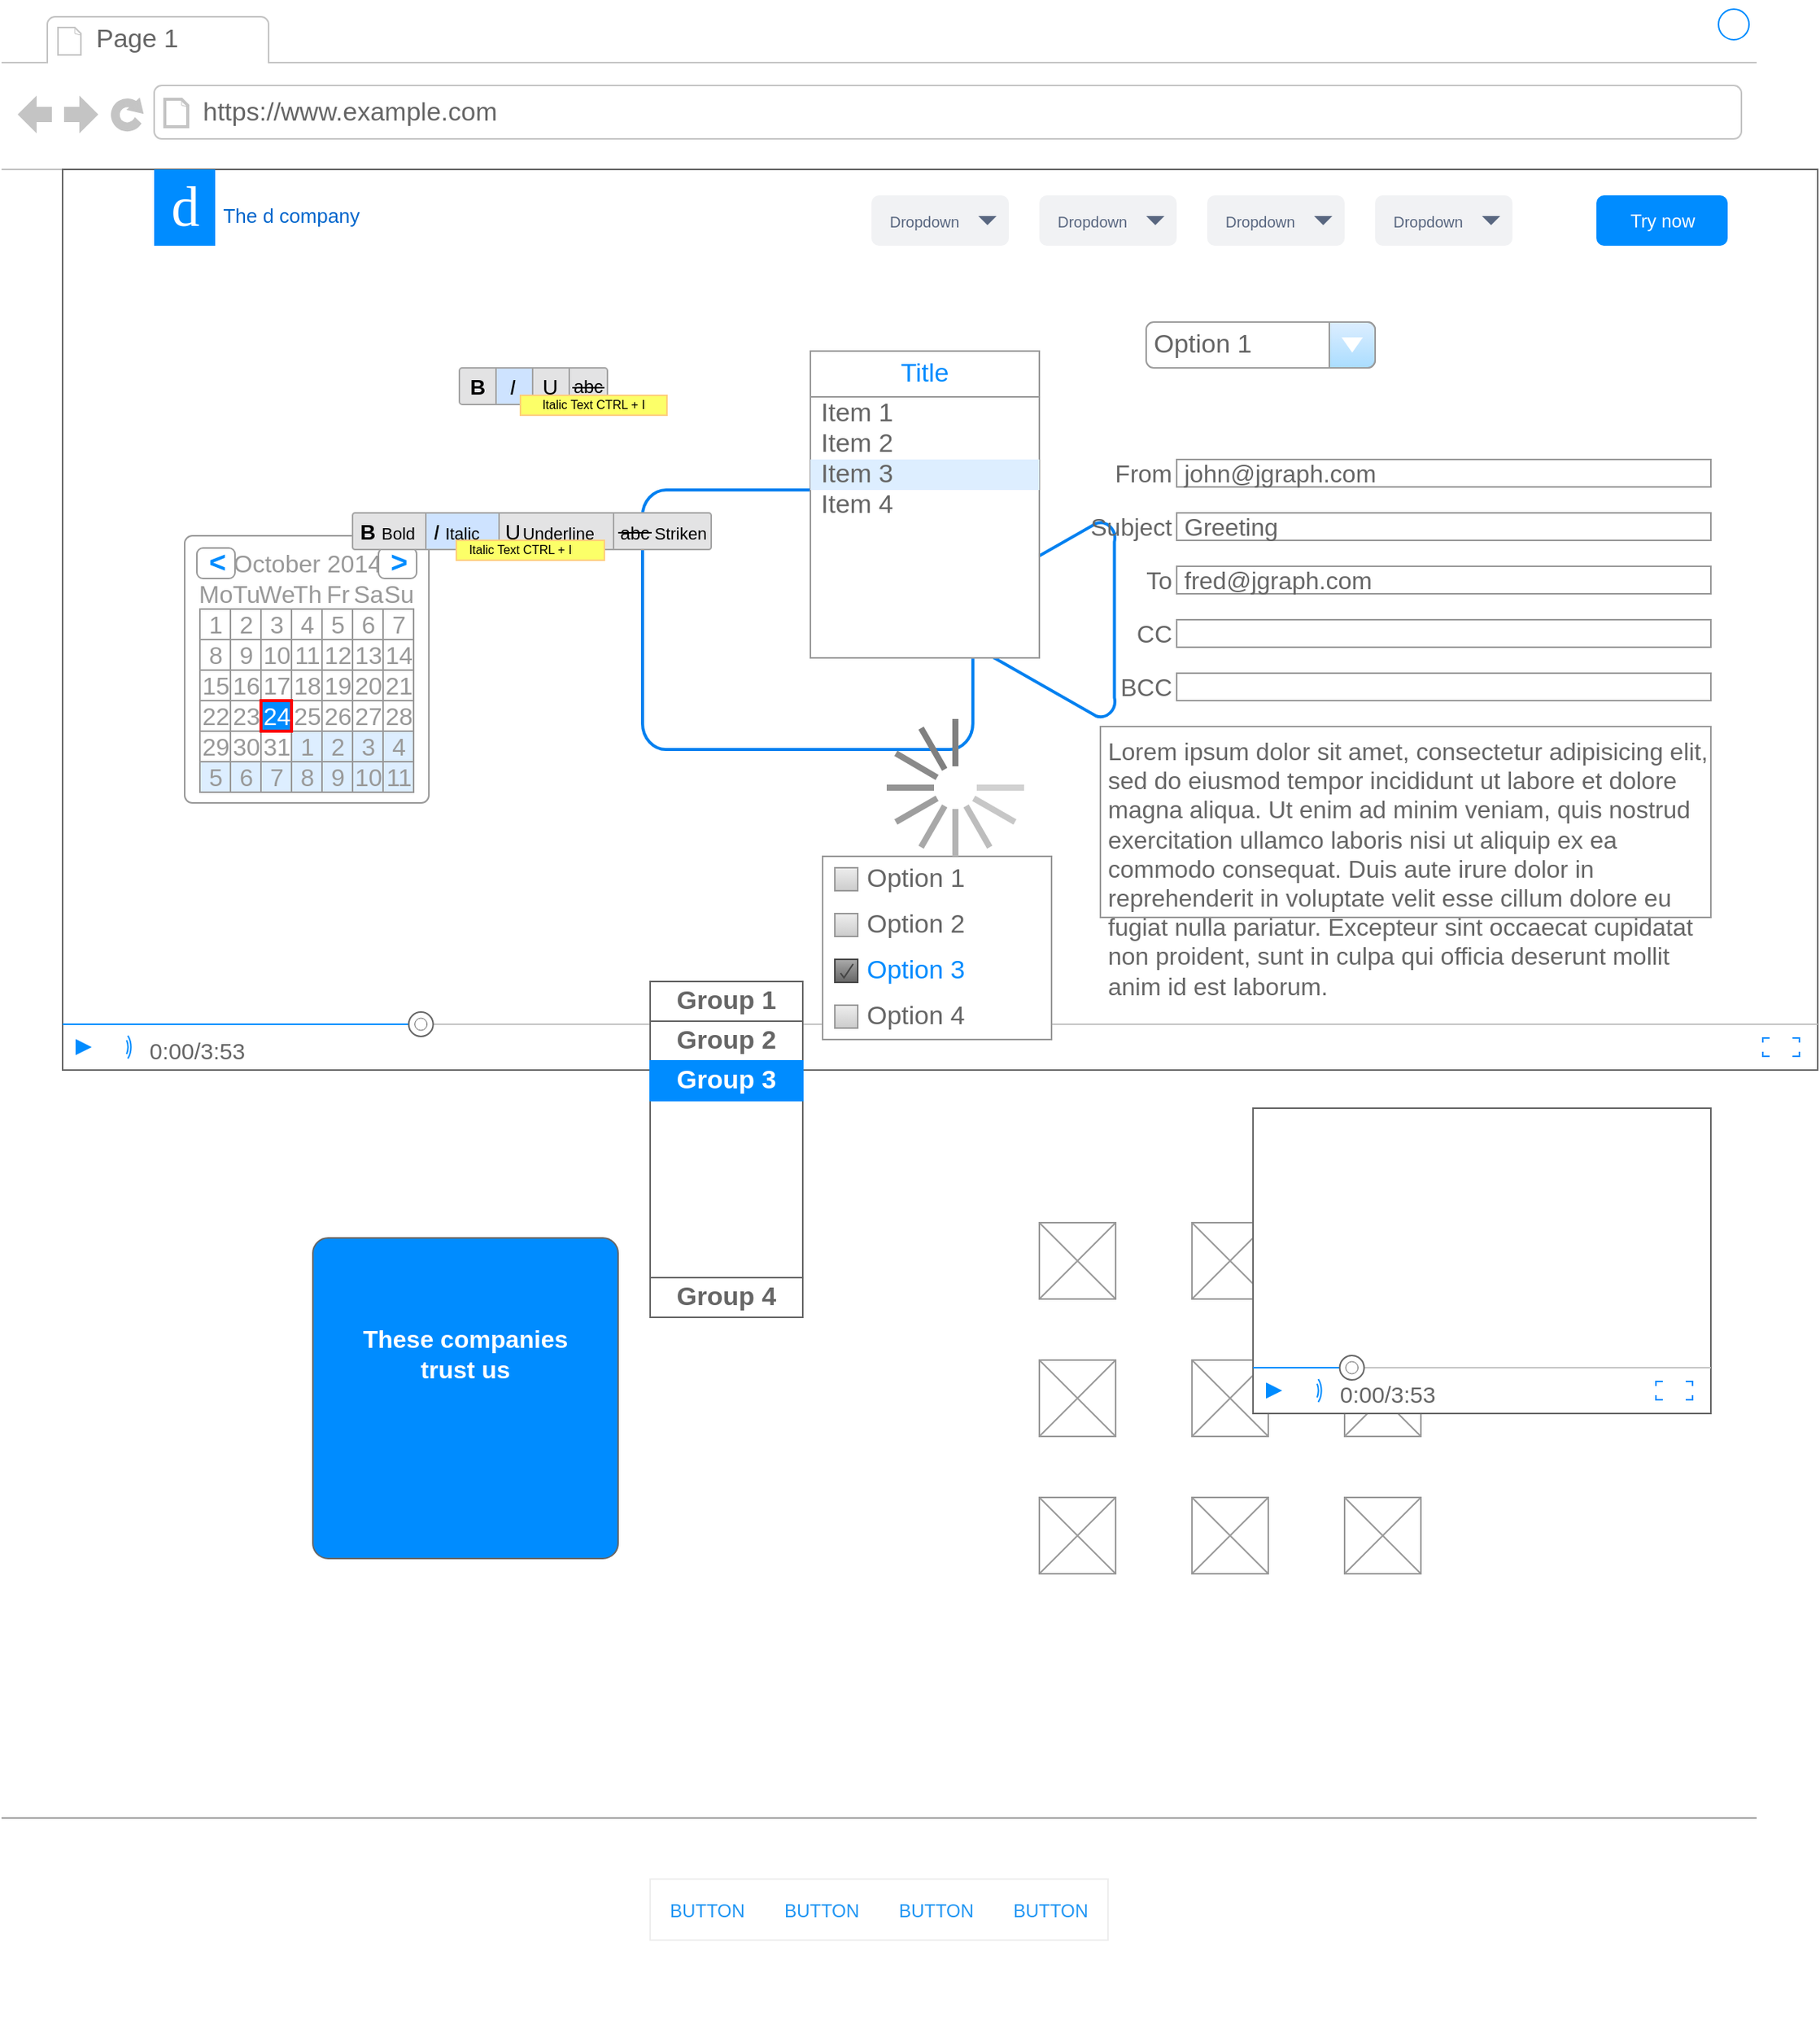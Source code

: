 <mxfile version="21.5.0" type="device" pages="3">
  <diagram id="piDafpqhtRUU5qUU-vj8" name="Page-1">
    <mxGraphModel dx="2307" dy="836" grid="1" gridSize="10" guides="1" tooltips="1" connect="1" arrows="1" fold="1" page="1" pageScale="1" pageWidth="827" pageHeight="1169" math="0" shadow="0">
      <root>
        <mxCell id="0" />
        <mxCell id="1" parent="0" />
        <mxCell id="8962rQQDY3VNNf6We3Pp-1" value="" style="strokeWidth=1;shadow=0;dashed=0;align=center;html=1;shape=mxgraph.mockup.containers.browserWindow;rSize=0;strokeColor2=#008cff;strokeColor3=#c4c4c4;mainText=,;recursiveResize=0;strokeColor=#FFFFFF;fontColor=#FFFFFF;" parent="1" vertex="1">
          <mxGeometry x="-130" y="190" width="1150" height="1330" as="geometry" />
        </mxCell>
        <mxCell id="8962rQQDY3VNNf6We3Pp-2" value="Page 1" style="strokeWidth=1;shadow=0;dashed=0;align=center;html=1;shape=mxgraph.mockup.containers.anchor;fontSize=17;fontColor=#666666;align=left;" parent="8962rQQDY3VNNf6We3Pp-1" vertex="1">
          <mxGeometry x="60" y="12" width="110" height="26" as="geometry" />
        </mxCell>
        <mxCell id="8962rQQDY3VNNf6We3Pp-3" value="https://www.example.com" style="strokeWidth=1;shadow=0;dashed=0;align=center;html=1;shape=mxgraph.mockup.containers.anchor;rSize=0;fontSize=17;fontColor=#666666;align=left;" parent="8962rQQDY3VNNf6We3Pp-1" vertex="1">
          <mxGeometry x="130" y="60" width="250" height="26" as="geometry" />
        </mxCell>
        <mxCell id="8962rQQDY3VNNf6We3Pp-4" value="" style="verticalLabelPosition=bottom;shadow=0;dashed=0;align=center;html=1;verticalAlign=top;strokeWidth=1;shape=mxgraph.mockup.containers.videoPlayer;strokeColor=#666666;strokeColor2=#008cff;strokeColor3=#c4c4c4;textColor=#666666;fillColor2=#008cff;barHeight=30;barPos=20;" parent="8962rQQDY3VNNf6We3Pp-1" vertex="1">
          <mxGeometry x="40" y="110" width="1150" height="590" as="geometry" />
        </mxCell>
        <mxCell id="8962rQQDY3VNNf6We3Pp-6" value="Dropdown" style="rounded=1;fillColor=#F1F2F4;strokeColor=none;html=1;fontColor=#596780;align=left;fontSize=10;spacingLeft=10" parent="8962rQQDY3VNNf6We3Pp-1" vertex="1">
          <mxGeometry x="900" y="127" width="90" height="33" as="geometry" />
        </mxCell>
        <mxCell id="8962rQQDY3VNNf6We3Pp-7" value="" style="shape=triangle;direction=south;fillColor=#596780;strokeColor=none;html=1" parent="8962rQQDY3VNNf6We3Pp-6" vertex="1">
          <mxGeometry x="1" y="0.5" width="12" height="6" relative="1" as="geometry">
            <mxPoint x="-20" y="-3" as="offset" />
          </mxGeometry>
        </mxCell>
        <mxCell id="8962rQQDY3VNNf6We3Pp-8" value="Dropdown" style="rounded=1;fillColor=#F1F2F4;strokeColor=none;html=1;fontColor=#596780;align=left;fontSize=10;spacingLeft=10" parent="8962rQQDY3VNNf6We3Pp-1" vertex="1">
          <mxGeometry x="790" y="127" width="90" height="33" as="geometry" />
        </mxCell>
        <mxCell id="8962rQQDY3VNNf6We3Pp-9" value="" style="shape=triangle;direction=south;fillColor=#596780;strokeColor=none;html=1" parent="8962rQQDY3VNNf6We3Pp-8" vertex="1">
          <mxGeometry x="1" y="0.5" width="12" height="6" relative="1" as="geometry">
            <mxPoint x="-20" y="-3" as="offset" />
          </mxGeometry>
        </mxCell>
        <mxCell id="8962rQQDY3VNNf6We3Pp-10" value="Dropdown" style="rounded=1;fillColor=#F1F2F4;strokeColor=none;html=1;fontColor=#596780;align=left;fontSize=10;spacingLeft=10" parent="8962rQQDY3VNNf6We3Pp-1" vertex="1">
          <mxGeometry x="680" y="127" width="90" height="33" as="geometry" />
        </mxCell>
        <mxCell id="8962rQQDY3VNNf6We3Pp-11" value="" style="shape=triangle;direction=south;fillColor=#596780;strokeColor=none;html=1" parent="8962rQQDY3VNNf6We3Pp-10" vertex="1">
          <mxGeometry x="1" y="0.5" width="12" height="6" relative="1" as="geometry">
            <mxPoint x="-20" y="-3" as="offset" />
          </mxGeometry>
        </mxCell>
        <mxCell id="8962rQQDY3VNNf6We3Pp-12" value="Dropdown" style="rounded=1;fillColor=#F1F2F4;strokeColor=none;html=1;fontColor=#596780;align=left;fontSize=10;spacingLeft=10" parent="8962rQQDY3VNNf6We3Pp-1" vertex="1">
          <mxGeometry x="570" y="127" width="90" height="33" as="geometry" />
        </mxCell>
        <mxCell id="8962rQQDY3VNNf6We3Pp-13" value="" style="shape=triangle;direction=south;fillColor=#596780;strokeColor=none;html=1" parent="8962rQQDY3VNNf6We3Pp-12" vertex="1">
          <mxGeometry x="1" y="0.5" width="12" height="6" relative="1" as="geometry">
            <mxPoint x="-20" y="-3" as="offset" />
          </mxGeometry>
        </mxCell>
        <mxCell id="8962rQQDY3VNNf6We3Pp-14" value="Try now" style="rounded=1;align=center;strokeColor=none;html=1;fontColor=#ffffff;fontSize=12;fillColor=#008CFF;" parent="8962rQQDY3VNNf6We3Pp-1" vertex="1">
          <mxGeometry x="1045" y="127" width="86" height="33" as="geometry" />
        </mxCell>
        <mxCell id="8962rQQDY3VNNf6We3Pp-16" value="The d company" style="text;html=1;strokeColor=none;fillColor=none;align=center;verticalAlign=middle;whiteSpace=wrap;rounded=0;fontSize=13;fontColor=#0066CC;" parent="8962rQQDY3VNNf6We3Pp-1" vertex="1">
          <mxGeometry x="140" y="130" width="100" height="20" as="geometry" />
        </mxCell>
        <mxCell id="8962rQQDY3VNNf6We3Pp-17" value="" style="html=1;verticalLabelPosition=bottom;align=center;labelBackgroundColor=#ffffff;verticalAlign=top;strokeWidth=2;strokeColor=#0080F0;shadow=0;dashed=0;shape=mxgraph.ios7.icons.video_conversation;fontSize=13;fontColor=#0066CC;" parent="8962rQQDY3VNNf6We3Pp-1" vertex="1">
          <mxGeometry x="420" y="320" width="310" height="170" as="geometry" />
        </mxCell>
        <mxCell id="8962rQQDY3VNNf6We3Pp-18" value="" style="verticalLabelPosition=bottom;shadow=0;dashed=0;align=center;html=1;verticalAlign=top;strokeWidth=1;shape=mxgraph.mockup.graphics.simpleIcon;strokeColor=#999999;fontSize=13;fontColor=#0066CC;" parent="8962rQQDY3VNNf6We3Pp-1" vertex="1">
          <mxGeometry x="680" y="800" width="50" height="50" as="geometry" />
        </mxCell>
        <mxCell id="8962rQQDY3VNNf6We3Pp-19" value="" style="verticalLabelPosition=bottom;shadow=0;dashed=0;align=center;html=1;verticalAlign=top;strokeWidth=1;shape=mxgraph.mockup.graphics.simpleIcon;strokeColor=#999999;fontSize=13;fontColor=#0066CC;" parent="8962rQQDY3VNNf6We3Pp-1" vertex="1">
          <mxGeometry x="780" y="800" width="50" height="50" as="geometry" />
        </mxCell>
        <mxCell id="8962rQQDY3VNNf6We3Pp-20" value="" style="verticalLabelPosition=bottom;shadow=0;dashed=0;align=center;html=1;verticalAlign=top;strokeWidth=1;shape=mxgraph.mockup.graphics.simpleIcon;strokeColor=#999999;fontSize=13;fontColor=#0066CC;" parent="8962rQQDY3VNNf6We3Pp-1" vertex="1">
          <mxGeometry x="880" y="800" width="50" height="50" as="geometry" />
        </mxCell>
        <mxCell id="8962rQQDY3VNNf6We3Pp-21" value="" style="verticalLabelPosition=bottom;shadow=0;dashed=0;align=center;html=1;verticalAlign=top;strokeWidth=1;shape=mxgraph.mockup.graphics.simpleIcon;strokeColor=#999999;fontSize=13;fontColor=#0066CC;" parent="8962rQQDY3VNNf6We3Pp-1" vertex="1">
          <mxGeometry x="680" y="890" width="50" height="50" as="geometry" />
        </mxCell>
        <mxCell id="8962rQQDY3VNNf6We3Pp-22" value="" style="verticalLabelPosition=bottom;shadow=0;dashed=0;align=center;html=1;verticalAlign=top;strokeWidth=1;shape=mxgraph.mockup.graphics.simpleIcon;strokeColor=#999999;fontSize=13;fontColor=#0066CC;" parent="8962rQQDY3VNNf6We3Pp-1" vertex="1">
          <mxGeometry x="780" y="890" width="50" height="50" as="geometry" />
        </mxCell>
        <mxCell id="8962rQQDY3VNNf6We3Pp-23" value="" style="verticalLabelPosition=bottom;shadow=0;dashed=0;align=center;html=1;verticalAlign=top;strokeWidth=1;shape=mxgraph.mockup.graphics.simpleIcon;strokeColor=#999999;fontSize=13;fontColor=#0066CC;" parent="8962rQQDY3VNNf6We3Pp-1" vertex="1">
          <mxGeometry x="880" y="890" width="50" height="50" as="geometry" />
        </mxCell>
        <mxCell id="8962rQQDY3VNNf6We3Pp-24" value="" style="verticalLabelPosition=bottom;shadow=0;dashed=0;align=center;html=1;verticalAlign=top;strokeWidth=1;shape=mxgraph.mockup.graphics.simpleIcon;strokeColor=#999999;fontSize=13;fontColor=#0066CC;" parent="8962rQQDY3VNNf6We3Pp-1" vertex="1">
          <mxGeometry x="680" y="980" width="50" height="50" as="geometry" />
        </mxCell>
        <mxCell id="8962rQQDY3VNNf6We3Pp-25" value="" style="verticalLabelPosition=bottom;shadow=0;dashed=0;align=center;html=1;verticalAlign=top;strokeWidth=1;shape=mxgraph.mockup.graphics.simpleIcon;strokeColor=#999999;fontSize=13;fontColor=#0066CC;" parent="8962rQQDY3VNNf6We3Pp-1" vertex="1">
          <mxGeometry x="780" y="980" width="50" height="50" as="geometry" />
        </mxCell>
        <mxCell id="8962rQQDY3VNNf6We3Pp-26" value="" style="verticalLabelPosition=bottom;shadow=0;dashed=0;align=center;html=1;verticalAlign=top;strokeWidth=1;shape=mxgraph.mockup.graphics.simpleIcon;strokeColor=#999999;fontSize=13;fontColor=#0066CC;" parent="8962rQQDY3VNNf6We3Pp-1" vertex="1">
          <mxGeometry x="880" y="980" width="50" height="50" as="geometry" />
        </mxCell>
        <mxCell id="8962rQQDY3VNNf6We3Pp-27" value="" style="strokeWidth=1;shadow=0;dashed=0;align=center;html=1;shape=mxgraph.mockup.buttons.multiButton;fillColor=#008cff;strokeColor=#666666;mainText=;subText=;fontSize=13;fontColor=#0066CC;" parent="8962rQQDY3VNNf6We3Pp-1" vertex="1">
          <mxGeometry x="204" y="810" width="200" height="210" as="geometry" />
        </mxCell>
        <mxCell id="8962rQQDY3VNNf6We3Pp-28" value="These companies&lt;br&gt;trust us" style="strokeWidth=1;shadow=0;dashed=0;align=center;html=1;shape=mxgraph.mockup.anchor;fontSize=16;fontColor=#ffffff;fontStyle=1;whiteSpace=wrap;" parent="8962rQQDY3VNNf6We3Pp-27" vertex="1">
          <mxGeometry y="33.6" width="200" height="84" as="geometry" />
        </mxCell>
        <mxCell id="8962rQQDY3VNNf6We3Pp-29" value="" style="strokeWidth=1;shadow=0;dashed=0;align=center;html=1;shape=mxgraph.mockup.anchor;fontSize=12;fontColor=#ffffff;fontStyle=1;whiteSpace=wrap;" parent="8962rQQDY3VNNf6We3Pp-27" vertex="1">
          <mxGeometry y="126" width="200" height="42" as="geometry" />
        </mxCell>
        <mxCell id="8962rQQDY3VNNf6We3Pp-35" value="" style="verticalLabelPosition=bottom;shadow=0;dashed=0;align=center;html=1;verticalAlign=top;strokeWidth=1;shape=mxgraph.mockup.markup.line;strokeColor=#999999;fillColor=#008CFF;fontSize=13;fontColor=#0066CC;" parent="8962rQQDY3VNNf6We3Pp-1" vertex="1">
          <mxGeometry y="1180" width="1150" height="20" as="geometry" />
        </mxCell>
        <mxCell id="8962rQQDY3VNNf6We3Pp-30" value="" style="shape=rect;fillColor=#ffffff;strokeColor=#eeeeee;shadow=0;fontSize=13;fontColor=#0066CC;" parent="8962rQQDY3VNNf6We3Pp-1" vertex="1">
          <mxGeometry x="425" y="1230" width="300" height="40" as="geometry" />
        </mxCell>
        <mxCell id="8962rQQDY3VNNf6We3Pp-31" value="BUTTON" style="shape=rect;strokeColor=none;fillColor=none;fontSize=12;fontColor=#2196F3;dashed=0;" parent="8962rQQDY3VNNf6We3Pp-30" vertex="1">
          <mxGeometry width="75" height="40" as="geometry" />
        </mxCell>
        <mxCell id="8962rQQDY3VNNf6We3Pp-32" value="BUTTON" style="shape=rect;strokeColor=none;fillColor=none;fontSize=12;fontColor=#2196F3;dashed=0;" parent="8962rQQDY3VNNf6We3Pp-30" vertex="1">
          <mxGeometry x="75" width="75" height="40" as="geometry" />
        </mxCell>
        <mxCell id="8962rQQDY3VNNf6We3Pp-33" value="BUTTON" style="shape=rect;strokeColor=none;fillColor=none;fontSize=12;fontColor=#2196F3;dashed=0;" parent="8962rQQDY3VNNf6We3Pp-30" vertex="1">
          <mxGeometry x="150" width="75" height="40" as="geometry" />
        </mxCell>
        <mxCell id="8962rQQDY3VNNf6We3Pp-34" value="BUTTON" style="shape=rect;strokeColor=none;fillColor=none;fontSize=12;fontColor=#2196F3;dashed=0;" parent="8962rQQDY3VNNf6We3Pp-30" vertex="1">
          <mxGeometry x="225" width="75" height="40" as="geometry" />
        </mxCell>
        <mxCell id="8962rQQDY3VNNf6We3Pp-36" value="" style="shape=image;html=1;verticalAlign=top;verticalLabelPosition=bottom;labelBackgroundColor=#ffffff;imageAspect=0;aspect=fixed;image=https://cdn3.iconfinder.com/data/icons/peelicons-vol-1/50/LinkedIn-128.png;fillColor=#008CFF;fontSize=13;fontColor=#0066CC;" parent="8962rQQDY3VNNf6We3Pp-1" vertex="1">
          <mxGeometry x="870" y="1235" width="30" height="30" as="geometry" />
        </mxCell>
        <mxCell id="8962rQQDY3VNNf6We3Pp-37" value="" style="shape=image;html=1;verticalAlign=top;verticalLabelPosition=bottom;labelBackgroundColor=#ffffff;imageAspect=0;aspect=fixed;image=https://cdn3.iconfinder.com/data/icons/peelicons-vol-1/50/Facebook-128.png;fillColor=#008CFF;fontSize=13;fontColor=#0066CC;" parent="8962rQQDY3VNNf6We3Pp-1" vertex="1">
          <mxGeometry x="920" y="1235" width="30" height="30" as="geometry" />
        </mxCell>
        <mxCell id="8962rQQDY3VNNf6We3Pp-38" value="" style="shape=image;html=1;verticalAlign=top;verticalLabelPosition=bottom;labelBackgroundColor=#ffffff;imageAspect=0;aspect=fixed;image=https://cdn3.iconfinder.com/data/icons/peelicons-vol-1/50/Twitter-128.png;fillColor=#008CFF;fontSize=13;fontColor=#0066CC;" parent="8962rQQDY3VNNf6We3Pp-1" vertex="1">
          <mxGeometry x="970" y="1235" width="30" height="30" as="geometry" />
        </mxCell>
        <mxCell id="seymav8gBYocV3_De4xC-2" value="d" style="text;html=1;align=center;verticalAlign=middle;resizable=0;points=[];autosize=1;fontSize=37;fontFamily=Tahoma;fillColor=#008CFF;fontColor=#FFFFFF;" parent="8962rQQDY3VNNf6We3Pp-1" vertex="1">
          <mxGeometry x="100" y="110" width="40" height="50" as="geometry" />
        </mxCell>
        <mxCell id="EMISpoD9vikw95knzvkW-3" value="" style="strokeWidth=1;shadow=0;dashed=0;align=center;html=1;shape=mxgraph.mockup.forms.rrect;rSize=5;strokeColor=#999999;fillColor=#ffffff;fontSize=16;" vertex="1" parent="8962rQQDY3VNNf6We3Pp-1">
          <mxGeometry x="120" y="350" width="160" height="175" as="geometry" />
        </mxCell>
        <mxCell id="EMISpoD9vikw95knzvkW-4" value="October 2014" style="strokeWidth=1;shadow=0;dashed=0;align=center;html=1;shape=mxgraph.mockup.forms.anchor;fontColor=#999999;fontSize=16;" vertex="1" parent="EMISpoD9vikw95knzvkW-3">
          <mxGeometry x="30" y="8" width="100" height="20" as="geometry" />
        </mxCell>
        <mxCell id="EMISpoD9vikw95knzvkW-5" value="&lt;" style="strokeWidth=1;shadow=0;dashed=0;align=center;html=1;shape=mxgraph.mockup.forms.rrect;rSize=4;strokeColor=#999999;fontColor=#008cff;fontSize=19;fontStyle=1;" vertex="1" parent="EMISpoD9vikw95knzvkW-3">
          <mxGeometry x="8" y="8" width="25" height="20" as="geometry" />
        </mxCell>
        <mxCell id="EMISpoD9vikw95knzvkW-6" value="&gt;" style="strokeWidth=1;shadow=0;dashed=0;align=center;html=1;shape=mxgraph.mockup.forms.rrect;rSize=4;strokeColor=#999999;fontColor=#008cff;fontSize=19;fontStyle=1;" vertex="1" parent="EMISpoD9vikw95knzvkW-3">
          <mxGeometry x="127" y="8" width="25" height="20" as="geometry" />
        </mxCell>
        <mxCell id="EMISpoD9vikw95knzvkW-7" value="Mo" style="strokeWidth=1;shadow=0;dashed=0;align=center;html=1;shape=mxgraph.mockup.forms.anchor;fontColor=#999999;fontSize=16;" vertex="1" parent="EMISpoD9vikw95knzvkW-3">
          <mxGeometry x="10" y="28" width="20" height="20" as="geometry" />
        </mxCell>
        <mxCell id="EMISpoD9vikw95knzvkW-8" value="Tu" style="strokeWidth=1;shadow=0;dashed=0;align=center;html=1;shape=mxgraph.mockup.forms.anchor;fontColor=#999999;fontSize=16;" vertex="1" parent="EMISpoD9vikw95knzvkW-3">
          <mxGeometry x="30" y="28" width="20" height="20" as="geometry" />
        </mxCell>
        <mxCell id="EMISpoD9vikw95knzvkW-9" value="We" style="strokeWidth=1;shadow=0;dashed=0;align=center;html=1;shape=mxgraph.mockup.forms.anchor;fontColor=#999999;fontSize=16;" vertex="1" parent="EMISpoD9vikw95knzvkW-3">
          <mxGeometry x="50" y="28" width="20" height="20" as="geometry" />
        </mxCell>
        <mxCell id="EMISpoD9vikw95knzvkW-10" value="Th" style="strokeWidth=1;shadow=0;dashed=0;align=center;html=1;shape=mxgraph.mockup.forms.anchor;fontColor=#999999;fontSize=16;" vertex="1" parent="EMISpoD9vikw95knzvkW-3">
          <mxGeometry x="70" y="28" width="20" height="20" as="geometry" />
        </mxCell>
        <mxCell id="EMISpoD9vikw95knzvkW-11" value="Fr" style="strokeWidth=1;shadow=0;dashed=0;align=center;html=1;shape=mxgraph.mockup.forms.anchor;fontColor=#999999;fontSize=16;" vertex="1" parent="EMISpoD9vikw95knzvkW-3">
          <mxGeometry x="90" y="28" width="20" height="20" as="geometry" />
        </mxCell>
        <mxCell id="EMISpoD9vikw95knzvkW-12" value="Sa" style="strokeWidth=1;shadow=0;dashed=0;align=center;html=1;shape=mxgraph.mockup.forms.anchor;fontColor=#999999;fontSize=16;" vertex="1" parent="EMISpoD9vikw95knzvkW-3">
          <mxGeometry x="110" y="28" width="20" height="20" as="geometry" />
        </mxCell>
        <mxCell id="EMISpoD9vikw95knzvkW-13" value="Su" style="strokeWidth=1;shadow=0;dashed=0;align=center;html=1;shape=mxgraph.mockup.forms.anchor;fontColor=#999999;fontSize=16;" vertex="1" parent="EMISpoD9vikw95knzvkW-3">
          <mxGeometry x="130" y="28" width="20" height="20" as="geometry" />
        </mxCell>
        <mxCell id="EMISpoD9vikw95knzvkW-14" value="1" style="strokeWidth=1;shadow=0;dashed=0;align=center;html=1;shape=mxgraph.mockup.forms.rrect;rSize=0;strokeColor=#999999;fontColor=#999999;fontSize=16;" vertex="1" parent="EMISpoD9vikw95knzvkW-3">
          <mxGeometry x="10" y="48" width="20" height="20" as="geometry" />
        </mxCell>
        <mxCell id="EMISpoD9vikw95knzvkW-15" value="2" style="strokeWidth=1;shadow=0;dashed=0;align=center;html=1;shape=mxgraph.mockup.forms.rrect;rSize=0;strokeColor=#999999;fontColor=#999999;fontSize=16;" vertex="1" parent="EMISpoD9vikw95knzvkW-3">
          <mxGeometry x="30" y="48" width="20" height="20" as="geometry" />
        </mxCell>
        <mxCell id="EMISpoD9vikw95knzvkW-16" value="3" style="strokeWidth=1;shadow=0;dashed=0;align=center;html=1;shape=mxgraph.mockup.forms.rrect;rSize=0;strokeColor=#999999;fontColor=#999999;fontSize=16;" vertex="1" parent="EMISpoD9vikw95knzvkW-3">
          <mxGeometry x="50" y="48" width="20" height="20" as="geometry" />
        </mxCell>
        <mxCell id="EMISpoD9vikw95knzvkW-17" value="4" style="strokeWidth=1;shadow=0;dashed=0;align=center;html=1;shape=mxgraph.mockup.forms.rrect;rSize=0;strokeColor=#999999;fontColor=#999999;fontSize=16;" vertex="1" parent="EMISpoD9vikw95knzvkW-3">
          <mxGeometry x="70" y="48" width="20" height="20" as="geometry" />
        </mxCell>
        <mxCell id="EMISpoD9vikw95knzvkW-18" value="5" style="strokeWidth=1;shadow=0;dashed=0;align=center;html=1;shape=mxgraph.mockup.forms.rrect;rSize=0;strokeColor=#999999;fontColor=#999999;fontSize=16;" vertex="1" parent="EMISpoD9vikw95knzvkW-3">
          <mxGeometry x="90" y="48" width="20" height="20" as="geometry" />
        </mxCell>
        <mxCell id="EMISpoD9vikw95knzvkW-19" value="6" style="strokeWidth=1;shadow=0;dashed=0;align=center;html=1;shape=mxgraph.mockup.forms.rrect;rSize=0;strokeColor=#999999;fontColor=#999999;fontSize=16;" vertex="1" parent="EMISpoD9vikw95knzvkW-3">
          <mxGeometry x="110" y="48" width="20" height="20" as="geometry" />
        </mxCell>
        <mxCell id="EMISpoD9vikw95knzvkW-20" value="7" style="strokeWidth=1;shadow=0;dashed=0;align=center;html=1;shape=mxgraph.mockup.forms.rrect;rSize=0;strokeColor=#999999;fontColor=#999999;fontSize=16;" vertex="1" parent="EMISpoD9vikw95knzvkW-3">
          <mxGeometry x="130" y="48" width="20" height="20" as="geometry" />
        </mxCell>
        <mxCell id="EMISpoD9vikw95knzvkW-21" value="8" style="strokeWidth=1;shadow=0;dashed=0;align=center;html=1;shape=mxgraph.mockup.forms.rrect;rSize=0;strokeColor=#999999;fontColor=#999999;fontSize=16;" vertex="1" parent="EMISpoD9vikw95knzvkW-3">
          <mxGeometry x="10" y="68" width="20" height="20" as="geometry" />
        </mxCell>
        <mxCell id="EMISpoD9vikw95knzvkW-22" value="9" style="strokeWidth=1;shadow=0;dashed=0;align=center;html=1;shape=mxgraph.mockup.forms.rrect;rSize=0;strokeColor=#999999;fontColor=#999999;fontSize=16;" vertex="1" parent="EMISpoD9vikw95knzvkW-3">
          <mxGeometry x="30" y="68" width="20" height="20" as="geometry" />
        </mxCell>
        <mxCell id="EMISpoD9vikw95knzvkW-23" value="10" style="strokeWidth=1;shadow=0;dashed=0;align=center;html=1;shape=mxgraph.mockup.forms.rrect;rSize=0;strokeColor=#999999;fontColor=#999999;fontSize=16;" vertex="1" parent="EMISpoD9vikw95knzvkW-3">
          <mxGeometry x="50" y="68" width="20" height="20" as="geometry" />
        </mxCell>
        <mxCell id="EMISpoD9vikw95knzvkW-24" value="11" style="strokeWidth=1;shadow=0;dashed=0;align=center;html=1;shape=mxgraph.mockup.forms.rrect;rSize=0;strokeColor=#999999;fontColor=#999999;fontSize=16;" vertex="1" parent="EMISpoD9vikw95knzvkW-3">
          <mxGeometry x="70" y="68" width="20" height="20" as="geometry" />
        </mxCell>
        <mxCell id="EMISpoD9vikw95knzvkW-25" value="12" style="strokeWidth=1;shadow=0;dashed=0;align=center;html=1;shape=mxgraph.mockup.forms.rrect;rSize=0;strokeColor=#999999;fontColor=#999999;fontSize=16;" vertex="1" parent="EMISpoD9vikw95knzvkW-3">
          <mxGeometry x="90" y="68" width="20" height="20" as="geometry" />
        </mxCell>
        <mxCell id="EMISpoD9vikw95knzvkW-26" value="13" style="strokeWidth=1;shadow=0;dashed=0;align=center;html=1;shape=mxgraph.mockup.forms.rrect;rSize=0;strokeColor=#999999;fontColor=#999999;fontSize=16;" vertex="1" parent="EMISpoD9vikw95knzvkW-3">
          <mxGeometry x="110" y="68" width="20" height="20" as="geometry" />
        </mxCell>
        <mxCell id="EMISpoD9vikw95knzvkW-27" value="14" style="strokeWidth=1;shadow=0;dashed=0;align=center;html=1;shape=mxgraph.mockup.forms.rrect;rSize=0;strokeColor=#999999;fontColor=#999999;fontSize=16;" vertex="1" parent="EMISpoD9vikw95knzvkW-3">
          <mxGeometry x="130" y="68" width="20" height="20" as="geometry" />
        </mxCell>
        <mxCell id="EMISpoD9vikw95knzvkW-28" value="15" style="strokeWidth=1;shadow=0;dashed=0;align=center;html=1;shape=mxgraph.mockup.forms.rrect;rSize=0;strokeColor=#999999;fontColor=#999999;fontSize=16;" vertex="1" parent="EMISpoD9vikw95knzvkW-3">
          <mxGeometry x="10" y="88" width="20" height="20" as="geometry" />
        </mxCell>
        <mxCell id="EMISpoD9vikw95knzvkW-29" value="16" style="strokeWidth=1;shadow=0;dashed=0;align=center;html=1;shape=mxgraph.mockup.forms.rrect;rSize=0;strokeColor=#999999;fontColor=#999999;fontSize=16;" vertex="1" parent="EMISpoD9vikw95knzvkW-3">
          <mxGeometry x="30" y="88" width="20" height="20" as="geometry" />
        </mxCell>
        <mxCell id="EMISpoD9vikw95knzvkW-30" value="17" style="strokeWidth=1;shadow=0;dashed=0;align=center;html=1;shape=mxgraph.mockup.forms.rrect;rSize=0;strokeColor=#999999;fontColor=#999999;fontSize=16;" vertex="1" parent="EMISpoD9vikw95knzvkW-3">
          <mxGeometry x="50" y="88" width="20" height="20" as="geometry" />
        </mxCell>
        <mxCell id="EMISpoD9vikw95knzvkW-31" value="18" style="strokeWidth=1;shadow=0;dashed=0;align=center;html=1;shape=mxgraph.mockup.forms.rrect;rSize=0;strokeColor=#999999;fontColor=#999999;fontSize=16;" vertex="1" parent="EMISpoD9vikw95knzvkW-3">
          <mxGeometry x="70" y="88" width="20" height="20" as="geometry" />
        </mxCell>
        <mxCell id="EMISpoD9vikw95knzvkW-32" value="19" style="strokeWidth=1;shadow=0;dashed=0;align=center;html=1;shape=mxgraph.mockup.forms.rrect;rSize=0;strokeColor=#999999;fontColor=#999999;fontSize=16;" vertex="1" parent="EMISpoD9vikw95knzvkW-3">
          <mxGeometry x="90" y="88" width="20" height="20" as="geometry" />
        </mxCell>
        <mxCell id="EMISpoD9vikw95knzvkW-33" value="20" style="strokeWidth=1;shadow=0;dashed=0;align=center;html=1;shape=mxgraph.mockup.forms.rrect;rSize=0;strokeColor=#999999;fontColor=#999999;fontSize=16;" vertex="1" parent="EMISpoD9vikw95knzvkW-3">
          <mxGeometry x="110" y="88" width="20" height="20" as="geometry" />
        </mxCell>
        <mxCell id="EMISpoD9vikw95knzvkW-34" value="21" style="strokeWidth=1;shadow=0;dashed=0;align=center;html=1;shape=mxgraph.mockup.forms.rrect;rSize=0;strokeColor=#999999;fontColor=#999999;fontSize=16;" vertex="1" parent="EMISpoD9vikw95knzvkW-3">
          <mxGeometry x="130" y="88" width="20" height="20" as="geometry" />
        </mxCell>
        <mxCell id="EMISpoD9vikw95knzvkW-35" value="22" style="strokeWidth=1;shadow=0;dashed=0;align=center;html=1;shape=mxgraph.mockup.forms.rrect;rSize=0;strokeColor=#999999;fontColor=#999999;fontSize=16;" vertex="1" parent="EMISpoD9vikw95knzvkW-3">
          <mxGeometry x="10" y="108" width="20" height="20" as="geometry" />
        </mxCell>
        <mxCell id="EMISpoD9vikw95knzvkW-36" value="23" style="strokeWidth=1;shadow=0;dashed=0;align=center;html=1;shape=mxgraph.mockup.forms.rrect;rSize=0;strokeColor=#999999;fontColor=#999999;fontSize=16;" vertex="1" parent="EMISpoD9vikw95knzvkW-3">
          <mxGeometry x="30" y="108" width="20" height="20" as="geometry" />
        </mxCell>
        <mxCell id="EMISpoD9vikw95knzvkW-37" value="25" style="strokeWidth=1;shadow=0;dashed=0;align=center;html=1;shape=mxgraph.mockup.forms.rrect;rSize=0;strokeColor=#999999;fontColor=#999999;fontSize=16;" vertex="1" parent="EMISpoD9vikw95knzvkW-3">
          <mxGeometry x="70" y="108" width="20" height="20" as="geometry" />
        </mxCell>
        <mxCell id="EMISpoD9vikw95knzvkW-38" value="26" style="strokeWidth=1;shadow=0;dashed=0;align=center;html=1;shape=mxgraph.mockup.forms.rrect;rSize=0;strokeColor=#999999;fontColor=#999999;fontSize=16;" vertex="1" parent="EMISpoD9vikw95knzvkW-3">
          <mxGeometry x="90" y="108" width="20" height="20" as="geometry" />
        </mxCell>
        <mxCell id="EMISpoD9vikw95knzvkW-39" value="27" style="strokeWidth=1;shadow=0;dashed=0;align=center;html=1;shape=mxgraph.mockup.forms.rrect;rSize=0;strokeColor=#999999;fontColor=#999999;fontSize=16;" vertex="1" parent="EMISpoD9vikw95knzvkW-3">
          <mxGeometry x="110" y="108" width="20" height="20" as="geometry" />
        </mxCell>
        <mxCell id="EMISpoD9vikw95knzvkW-40" value="28" style="strokeWidth=1;shadow=0;dashed=0;align=center;html=1;shape=mxgraph.mockup.forms.rrect;rSize=0;strokeColor=#999999;fontColor=#999999;fontSize=16;" vertex="1" parent="EMISpoD9vikw95knzvkW-3">
          <mxGeometry x="130" y="108" width="20" height="20" as="geometry" />
        </mxCell>
        <mxCell id="EMISpoD9vikw95knzvkW-41" value="29" style="strokeWidth=1;shadow=0;dashed=0;align=center;html=1;shape=mxgraph.mockup.forms.rrect;rSize=0;strokeColor=#999999;fontColor=#999999;fontSize=16;" vertex="1" parent="EMISpoD9vikw95knzvkW-3">
          <mxGeometry x="10" y="128" width="20" height="20" as="geometry" />
        </mxCell>
        <mxCell id="EMISpoD9vikw95knzvkW-42" value="30" style="strokeWidth=1;shadow=0;dashed=0;align=center;html=1;shape=mxgraph.mockup.forms.rrect;rSize=0;strokeColor=#999999;fontColor=#999999;fontSize=16;" vertex="1" parent="EMISpoD9vikw95knzvkW-3">
          <mxGeometry x="30" y="128" width="20" height="20" as="geometry" />
        </mxCell>
        <mxCell id="EMISpoD9vikw95knzvkW-43" value="31" style="strokeWidth=1;shadow=0;dashed=0;align=center;html=1;shape=mxgraph.mockup.forms.rrect;rSize=0;strokeColor=#999999;fontColor=#999999;fontSize=16;" vertex="1" parent="EMISpoD9vikw95knzvkW-3">
          <mxGeometry x="50" y="128" width="20" height="20" as="geometry" />
        </mxCell>
        <mxCell id="EMISpoD9vikw95knzvkW-44" value="1" style="strokeWidth=1;shadow=0;dashed=0;align=center;html=1;shape=mxgraph.mockup.forms.rrect;rSize=0;strokeColor=#999999;fontColor=#999999;fillColor=#ddeeff;fontSize=16;" vertex="1" parent="EMISpoD9vikw95knzvkW-3">
          <mxGeometry x="70" y="128" width="20" height="20" as="geometry" />
        </mxCell>
        <mxCell id="EMISpoD9vikw95knzvkW-45" value="2" style="strokeWidth=1;shadow=0;dashed=0;align=center;html=1;shape=mxgraph.mockup.forms.rrect;rSize=0;strokeColor=#999999;fontColor=#999999;fillColor=#ddeeff;fontSize=16;" vertex="1" parent="EMISpoD9vikw95knzvkW-3">
          <mxGeometry x="90" y="128" width="20" height="20" as="geometry" />
        </mxCell>
        <mxCell id="EMISpoD9vikw95knzvkW-46" value="3" style="strokeWidth=1;shadow=0;dashed=0;align=center;html=1;shape=mxgraph.mockup.forms.rrect;rSize=0;strokeColor=#999999;fontColor=#999999;fillColor=#ddeeff;fontSize=16;" vertex="1" parent="EMISpoD9vikw95knzvkW-3">
          <mxGeometry x="110" y="128" width="20" height="20" as="geometry" />
        </mxCell>
        <mxCell id="EMISpoD9vikw95knzvkW-47" value="4" style="strokeWidth=1;shadow=0;dashed=0;align=center;html=1;shape=mxgraph.mockup.forms.rrect;rSize=0;strokeColor=#999999;fontColor=#999999;fillColor=#ddeeff;fontSize=16;" vertex="1" parent="EMISpoD9vikw95knzvkW-3">
          <mxGeometry x="130" y="128" width="20" height="20" as="geometry" />
        </mxCell>
        <mxCell id="EMISpoD9vikw95knzvkW-48" value="5" style="strokeWidth=1;shadow=0;dashed=0;align=center;html=1;shape=mxgraph.mockup.forms.rrect;rSize=0;strokeColor=#999999;fontColor=#999999;fillColor=#ddeeff;fontSize=16;" vertex="1" parent="EMISpoD9vikw95knzvkW-3">
          <mxGeometry x="10" y="148" width="20" height="20" as="geometry" />
        </mxCell>
        <mxCell id="EMISpoD9vikw95knzvkW-49" value="6" style="strokeWidth=1;shadow=0;dashed=0;align=center;html=1;shape=mxgraph.mockup.forms.rrect;rSize=0;strokeColor=#999999;fontColor=#999999;fillColor=#ddeeff;fontSize=16;" vertex="1" parent="EMISpoD9vikw95knzvkW-3">
          <mxGeometry x="30" y="148" width="20" height="20" as="geometry" />
        </mxCell>
        <mxCell id="EMISpoD9vikw95knzvkW-50" value="7" style="strokeWidth=1;shadow=0;dashed=0;align=center;html=1;shape=mxgraph.mockup.forms.rrect;rSize=0;strokeColor=#999999;fontColor=#999999;fillColor=#ddeeff;fontSize=16;" vertex="1" parent="EMISpoD9vikw95knzvkW-3">
          <mxGeometry x="50" y="148" width="20" height="20" as="geometry" />
        </mxCell>
        <mxCell id="EMISpoD9vikw95knzvkW-51" value="8" style="strokeWidth=1;shadow=0;dashed=0;align=center;html=1;shape=mxgraph.mockup.forms.rrect;rSize=0;strokeColor=#999999;fontColor=#999999;fillColor=#ddeeff;fontSize=16;" vertex="1" parent="EMISpoD9vikw95knzvkW-3">
          <mxGeometry x="70" y="148" width="20" height="20" as="geometry" />
        </mxCell>
        <mxCell id="EMISpoD9vikw95knzvkW-52" value="9" style="strokeWidth=1;shadow=0;dashed=0;align=center;html=1;shape=mxgraph.mockup.forms.rrect;rSize=0;strokeColor=#999999;fontColor=#999999;fillColor=#ddeeff;fontSize=16;" vertex="1" parent="EMISpoD9vikw95knzvkW-3">
          <mxGeometry x="90" y="148" width="20" height="20" as="geometry" />
        </mxCell>
        <mxCell id="EMISpoD9vikw95knzvkW-53" value="10" style="strokeWidth=1;shadow=0;dashed=0;align=center;html=1;shape=mxgraph.mockup.forms.rrect;rSize=0;strokeColor=#999999;fontColor=#999999;fillColor=#ddeeff;fontSize=16;" vertex="1" parent="EMISpoD9vikw95knzvkW-3">
          <mxGeometry x="110" y="148" width="20" height="20" as="geometry" />
        </mxCell>
        <mxCell id="EMISpoD9vikw95knzvkW-54" value="11" style="strokeWidth=1;shadow=0;dashed=0;align=center;html=1;shape=mxgraph.mockup.forms.rrect;rSize=0;strokeColor=#999999;fontColor=#999999;fillColor=#ddeeff;fontSize=16;" vertex="1" parent="EMISpoD9vikw95knzvkW-3">
          <mxGeometry x="130" y="148" width="20" height="20" as="geometry" />
        </mxCell>
        <mxCell id="EMISpoD9vikw95knzvkW-55" value="24" style="strokeWidth=1;shadow=0;dashed=0;align=center;html=1;shape=mxgraph.mockup.forms.rrect;rSize=0;strokeColor=#ff0000;fontColor=#ffffff;strokeWidth=2;fillColor=#008cff;fontSize=16;" vertex="1" parent="EMISpoD9vikw95knzvkW-3">
          <mxGeometry x="50" y="108" width="20" height="20" as="geometry" />
        </mxCell>
        <mxCell id="EMISpoD9vikw95knzvkW-56" value="From" style="strokeWidth=1;shadow=0;dashed=0;align=center;html=1;shape=mxgraph.mockup.forms.anchor;align=right;spacingRight=2;fontColor=#666666;fontSize=16;" vertex="1" parent="8962rQQDY3VNNf6We3Pp-1">
          <mxGeometry x="720" y="300" width="50" height="18" as="geometry" />
        </mxCell>
        <mxCell id="EMISpoD9vikw95knzvkW-57" value="john@jgraph.com" style="strokeWidth=1;shadow=0;dashed=0;align=center;html=1;shape=mxgraph.mockup.forms.rrect;fillColor=#ffffff;rSize=0;fontColor=#666666;align=left;spacingLeft=3;strokeColor=#999999;fontSize=16;" vertex="1" parent="8962rQQDY3VNNf6We3Pp-1">
          <mxGeometry x="770" y="300" width="350" height="18" as="geometry" />
        </mxCell>
        <mxCell id="EMISpoD9vikw95knzvkW-58" value="Subject" style="strokeWidth=1;shadow=0;dashed=0;align=center;html=1;shape=mxgraph.mockup.forms.anchor;align=right;spacingRight=2;fontColor=#666666;fontSize=16;" vertex="1" parent="8962rQQDY3VNNf6We3Pp-1">
          <mxGeometry x="720" y="335" width="50" height="18" as="geometry" />
        </mxCell>
        <mxCell id="EMISpoD9vikw95knzvkW-59" value="Greeting" style="strokeWidth=1;shadow=0;dashed=0;align=center;html=1;shape=mxgraph.mockup.forms.rrect;fillColor=#ffffff;rSize=0;fontColor=#666666;align=left;spacingLeft=3;strokeColor=#999999;fontSize=16;" vertex="1" parent="8962rQQDY3VNNf6We3Pp-1">
          <mxGeometry x="770" y="335" width="350" height="18" as="geometry" />
        </mxCell>
        <mxCell id="EMISpoD9vikw95knzvkW-60" value="To" style="strokeWidth=1;shadow=0;dashed=0;align=center;html=1;shape=mxgraph.mockup.forms.anchor;align=right;spacingRight=2;fontColor=#666666;fontSize=16;" vertex="1" parent="8962rQQDY3VNNf6We3Pp-1">
          <mxGeometry x="720" y="370" width="50" height="18" as="geometry" />
        </mxCell>
        <mxCell id="EMISpoD9vikw95knzvkW-61" value="fred@jgraph.com" style="strokeWidth=1;shadow=0;dashed=0;align=center;html=1;shape=mxgraph.mockup.forms.rrect;fillColor=#ffffff;rSize=0;fontColor=#666666;align=left;spacingLeft=3;strokeColor=#999999;fontSize=16;" vertex="1" parent="8962rQQDY3VNNf6We3Pp-1">
          <mxGeometry x="770" y="370" width="350" height="18" as="geometry" />
        </mxCell>
        <mxCell id="EMISpoD9vikw95knzvkW-62" value="CC" style="strokeWidth=1;shadow=0;dashed=0;align=center;html=1;shape=mxgraph.mockup.forms.anchor;align=right;spacingRight=2;fontColor=#666666;fontSize=16;" vertex="1" parent="8962rQQDY3VNNf6We3Pp-1">
          <mxGeometry x="720" y="405" width="50" height="18" as="geometry" />
        </mxCell>
        <mxCell id="EMISpoD9vikw95knzvkW-63" value="" style="strokeWidth=1;shadow=0;dashed=0;align=center;html=1;shape=mxgraph.mockup.forms.rrect;fillColor=#ffffff;rSize=0;fontColor=#666666;align=left;spacingLeft=3;strokeColor=#999999;fontSize=16;" vertex="1" parent="8962rQQDY3VNNf6We3Pp-1">
          <mxGeometry x="770" y="405" width="350" height="18" as="geometry" />
        </mxCell>
        <mxCell id="EMISpoD9vikw95knzvkW-64" value="BCC" style="strokeWidth=1;shadow=0;dashed=0;align=center;html=1;shape=mxgraph.mockup.forms.anchor;align=right;spacingRight=2;fontColor=#666666;fontSize=16;" vertex="1" parent="8962rQQDY3VNNf6We3Pp-1">
          <mxGeometry x="720" y="440" width="50" height="18" as="geometry" />
        </mxCell>
        <mxCell id="EMISpoD9vikw95knzvkW-65" value="" style="strokeWidth=1;shadow=0;dashed=0;align=center;html=1;shape=mxgraph.mockup.forms.rrect;fillColor=#ffffff;rSize=0;fontColor=#666666;align=left;spacingLeft=3;strokeColor=#999999;fontSize=16;" vertex="1" parent="8962rQQDY3VNNf6We3Pp-1">
          <mxGeometry x="770" y="440" width="350" height="18" as="geometry" />
        </mxCell>
        <mxCell id="EMISpoD9vikw95knzvkW-66" value="Lorem ipsum dolor sit amet, consectetur adipisicing elit, sed do eiusmod tempor incididunt ut labore et dolore magna aliqua. Ut enim ad minim veniam, quis nostrud exercitation ullamco laboris nisi ut aliquip ex ea commodo consequat. Duis aute irure dolor in reprehenderit in voluptate velit esse cillum dolore eu fugiat nulla pariatur. Excepteur sint occaecat cupidatat non proident, sunt in culpa qui officia deserunt mollit anim id est laborum." style="strokeWidth=1;shadow=0;dashed=0;align=center;html=1;shape=mxgraph.mockup.forms.rrect;fillColor=#ffffff;rSize=0;fontColor=#666666;align=left;spacingLeft=3;strokeColor=#999999;verticalAlign=top;whiteSpace=wrap;fontSize=16;" vertex="1" parent="8962rQQDY3VNNf6We3Pp-1">
          <mxGeometry x="720" y="475" width="400" height="125" as="geometry" />
        </mxCell>
        <mxCell id="EMISpoD9vikw95knzvkW-67" value="" style="verticalLabelPosition=bottom;shadow=0;dashed=0;align=center;html=1;verticalAlign=top;strokeWidth=1;shape=mxgraph.mockup.menus_and_buttons.font_style_selector_1;fontSize=16;" vertex="1" parent="8962rQQDY3VNNf6We3Pp-1">
          <mxGeometry x="300" y="240" width="136" height="31" as="geometry" />
        </mxCell>
        <mxCell id="EMISpoD9vikw95knzvkW-68" value="" style="verticalLabelPosition=bottom;shadow=0;dashed=0;align=center;html=1;verticalAlign=top;strokeWidth=1;shape=mxgraph.mockup.menus_and_buttons.font_style_selector_2;fontSize=16;" vertex="1" parent="8962rQQDY3VNNf6We3Pp-1">
          <mxGeometry x="230" y="335" width="235" height="31" as="geometry" />
        </mxCell>
        <mxCell id="EMISpoD9vikw95knzvkW-69" value="" style="strokeWidth=1;shadow=0;dashed=0;align=center;html=1;shape=mxgraph.mockup.forms.rrect;rSize=0;strokeColor=#999999;fillColor=#ffffff;fontSize=16;" vertex="1" parent="8962rQQDY3VNNf6We3Pp-1">
          <mxGeometry x="530" y="230" width="150" height="200" as="geometry" />
        </mxCell>
        <mxCell id="EMISpoD9vikw95knzvkW-70" value="Title" style="strokeWidth=1;shadow=0;dashed=0;align=center;html=1;shape=mxgraph.mockup.forms.rrect;rSize=0;strokeColor=#999999;fontColor=#008cff;fontSize=17;fillColor=#ffffff;resizeWidth=1;whiteSpace=wrap;" vertex="1" parent="EMISpoD9vikw95knzvkW-69">
          <mxGeometry width="150" height="30" relative="1" as="geometry">
            <mxPoint y="-1" as="offset" />
          </mxGeometry>
        </mxCell>
        <mxCell id="EMISpoD9vikw95knzvkW-71" value="Item 1" style="strokeWidth=1;shadow=0;dashed=0;align=center;html=1;shape=mxgraph.mockup.forms.anchor;fontSize=17;fontColor=#666666;align=left;spacingLeft=5;resizeWidth=1;whiteSpace=wrap;" vertex="1" parent="EMISpoD9vikw95knzvkW-69">
          <mxGeometry width="150" height="20" relative="1" as="geometry">
            <mxPoint y="30" as="offset" />
          </mxGeometry>
        </mxCell>
        <mxCell id="EMISpoD9vikw95knzvkW-72" value="Item 2" style="strokeWidth=1;shadow=0;dashed=0;align=center;html=1;shape=mxgraph.mockup.forms.anchor;fontSize=17;fontColor=#666666;align=left;spacingLeft=5;resizeWidth=1;whiteSpace=wrap;" vertex="1" parent="EMISpoD9vikw95knzvkW-69">
          <mxGeometry width="150" height="20" relative="1" as="geometry">
            <mxPoint y="50" as="offset" />
          </mxGeometry>
        </mxCell>
        <mxCell id="EMISpoD9vikw95knzvkW-73" value="Item 3" style="strokeWidth=1;shadow=0;dashed=0;align=center;html=1;shape=mxgraph.mockup.forms.rrect;rSize=0;fontSize=17;fontColor=#666666;align=left;spacingLeft=5;fillColor=#ddeeff;strokeColor=none;resizeWidth=1;whiteSpace=wrap;" vertex="1" parent="EMISpoD9vikw95knzvkW-69">
          <mxGeometry width="150" height="20" relative="1" as="geometry">
            <mxPoint y="70" as="offset" />
          </mxGeometry>
        </mxCell>
        <mxCell id="EMISpoD9vikw95knzvkW-74" value="Item 4" style="strokeWidth=1;shadow=0;dashed=0;align=center;html=1;shape=mxgraph.mockup.forms.anchor;fontSize=17;fontColor=#666666;align=left;spacingLeft=5;resizeWidth=1;whiteSpace=wrap;" vertex="1" parent="EMISpoD9vikw95knzvkW-69">
          <mxGeometry width="150" height="20" relative="1" as="geometry">
            <mxPoint y="90" as="offset" />
          </mxGeometry>
        </mxCell>
        <mxCell id="EMISpoD9vikw95knzvkW-75" value="Option 1" style="strokeWidth=1;shadow=0;dashed=0;align=center;html=1;shape=mxgraph.mockup.forms.comboBox;strokeColor=#999999;fillColor=#ddeeff;align=left;fillColor2=#aaddff;mainText=;fontColor=#666666;fontSize=17;spacingLeft=3;" vertex="1" parent="8962rQQDY3VNNf6We3Pp-1">
          <mxGeometry x="750" y="210" width="150" height="30" as="geometry" />
        </mxCell>
        <mxCell id="EMISpoD9vikw95knzvkW-76" value="" style="strokeWidth=1;shadow=0;dashed=0;align=center;html=1;shape=mxgraph.mockup.forms.rrect;rSize=0;strokeColor=#999999;fillColor=#ffffff;recursiveResize=0;fontSize=16;" vertex="1" parent="8962rQQDY3VNNf6We3Pp-1">
          <mxGeometry x="538" y="560" width="150" height="120" as="geometry" />
        </mxCell>
        <mxCell id="EMISpoD9vikw95knzvkW-77" value="Option 1" style="strokeWidth=1;shadow=0;dashed=0;align=center;html=1;shape=mxgraph.mockup.forms.rrect;rSize=0;fillColor=#eeeeee;strokeColor=#999999;gradientColor=#cccccc;align=left;spacingLeft=4;fontSize=17;fontColor=#666666;labelPosition=right;" vertex="1" parent="EMISpoD9vikw95knzvkW-76">
          <mxGeometry x="8" y="7.5" width="15" height="15" as="geometry" />
        </mxCell>
        <mxCell id="EMISpoD9vikw95knzvkW-78" value="Option 2" style="strokeWidth=1;shadow=0;dashed=0;align=center;html=1;shape=mxgraph.mockup.forms.rrect;rSize=0;fillColor=#eeeeee;strokeColor=#999999;gradientColor=#cccccc;align=left;spacingLeft=4;fontSize=17;fontColor=#666666;labelPosition=right;" vertex="1" parent="EMISpoD9vikw95knzvkW-76">
          <mxGeometry x="8" y="37.5" width="15" height="15" as="geometry" />
        </mxCell>
        <mxCell id="EMISpoD9vikw95knzvkW-79" value="Option 3" style="strokeWidth=1;shadow=0;dashed=0;align=center;html=1;shape=mxgraph.mockup.forms.checkbox;rSize=0;resizable=0;fillColor=#aaaaaa;strokeColor=#444444;gradientColor=#666666;align=left;spacingLeft=4;fontSize=17;fontColor=#008cff;labelPosition=right;" vertex="1" parent="EMISpoD9vikw95knzvkW-76">
          <mxGeometry x="8" y="67.5" width="15" height="15" as="geometry" />
        </mxCell>
        <mxCell id="EMISpoD9vikw95knzvkW-80" value="Option 4" style="strokeWidth=1;shadow=0;dashed=0;align=center;html=1;shape=mxgraph.mockup.forms.rrect;rSize=0;fillColor=#eeeeee;strokeColor=#999999;gradientColor=#cccccc;align=left;spacingLeft=4;fontSize=17;fontColor=#666666;labelPosition=right;" vertex="1" parent="EMISpoD9vikw95knzvkW-76">
          <mxGeometry x="8" y="97.5" width="15" height="15" as="geometry" />
        </mxCell>
        <mxCell id="EMISpoD9vikw95knzvkW-81" value="" style="strokeWidth=1;shadow=0;dashed=0;align=center;html=1;shape=mxgraph.mockup.containers.rrect;rSize=0;strokeColor=#666666;fontSize=16;" vertex="1" parent="8962rQQDY3VNNf6We3Pp-1">
          <mxGeometry x="425" y="642" width="100" height="220" as="geometry" />
        </mxCell>
        <mxCell id="EMISpoD9vikw95knzvkW-82" value="Group 1" style="strokeColor=inherit;fillColor=inherit;gradientColor=inherit;strokeWidth=1;shadow=0;dashed=0;align=center;html=1;shape=mxgraph.mockup.containers.rrect;rSize=0;fontSize=17;fontColor=#666666;fontStyle=1;resizeWidth=1;whiteSpace=wrap;" vertex="1" parent="EMISpoD9vikw95knzvkW-81">
          <mxGeometry width="100" height="26" relative="1" as="geometry" />
        </mxCell>
        <mxCell id="EMISpoD9vikw95knzvkW-83" value="Group 2" style="strokeColor=inherit;fillColor=inherit;gradientColor=inherit;strokeWidth=1;shadow=0;dashed=0;align=center;html=1;shape=mxgraph.mockup.containers.rrect;rSize=0;fontSize=17;fontColor=#666666;fontStyle=1;resizeWidth=1;whiteSpace=wrap;" vertex="1" parent="EMISpoD9vikw95knzvkW-81">
          <mxGeometry width="100" height="26" relative="1" as="geometry">
            <mxPoint y="26" as="offset" />
          </mxGeometry>
        </mxCell>
        <mxCell id="EMISpoD9vikw95knzvkW-84" value="Group 3" style="strokeWidth=1;shadow=0;dashed=0;align=center;html=1;shape=mxgraph.mockup.containers.rrect;rSize=0;fontSize=17;fontColor=#ffffff;fontStyle=1;fillColor=#008cff;strokeColor=#008cff;resizeWidth=1;whiteSpace=wrap;" vertex="1" parent="EMISpoD9vikw95knzvkW-81">
          <mxGeometry width="100" height="26" relative="1" as="geometry">
            <mxPoint y="52" as="offset" />
          </mxGeometry>
        </mxCell>
        <mxCell id="EMISpoD9vikw95knzvkW-85" value="Group 4" style="strokeColor=inherit;fillColor=inherit;gradientColor=inherit;strokeWidth=1;shadow=0;dashed=0;align=center;html=1;shape=mxgraph.mockup.containers.rrect;rSize=0;fontSize=17;fontColor=#666666;fontStyle=1;resizeWidth=1;whiteSpace=wrap;" vertex="1" parent="EMISpoD9vikw95knzvkW-81">
          <mxGeometry y="1" width="100" height="26" relative="1" as="geometry">
            <mxPoint y="-26" as="offset" />
          </mxGeometry>
        </mxCell>
        <mxCell id="EMISpoD9vikw95knzvkW-86" value="" style="verticalLabelPosition=bottom;shadow=0;dashed=0;align=center;html=1;verticalAlign=top;strokeWidth=1;shape=mxgraph.mockup.containers.videoPlayer;strokeColor=#666666;strokeColor2=#008cff;strokeColor3=#c4c4c4;textColor=#666666;fillColor2=#008cff;barHeight=30;barPos=20;fontSize=16;" vertex="1" parent="8962rQQDY3VNNf6We3Pp-1">
          <mxGeometry x="820" y="725" width="300" height="200" as="geometry" />
        </mxCell>
        <mxCell id="EMISpoD9vikw95knzvkW-2" value="" style="verticalLabelPosition=bottom;shadow=0;dashed=0;align=center;html=1;verticalAlign=top;strokeWidth=1;shape=mxgraph.mockup.misc.loading_circle_2;pointerEvents=1;fontSize=16;" vertex="1" parent="1">
          <mxGeometry x="450" y="660" width="90" height="90" as="geometry" />
        </mxCell>
      </root>
    </mxGraphModel>
  </diagram>
  <diagram id="IumwMew8DMnh5E6io-6L" name="sss">
    <mxGraphModel dx="1036" dy="585" grid="0" gridSize="10" guides="1" tooltips="1" connect="1" arrows="1" fold="1" page="0" pageScale="1" pageWidth="827" pageHeight="1169" math="0" shadow="0">
      <root>
        <mxCell id="0" />
        <mxCell id="1" parent="0" />
      </root>
    </mxGraphModel>
  </diagram>
  <diagram id="J8ck1C1Ix8iTYsKzNS4N" name="第 3 页">
    <mxGraphModel dx="1036" dy="585" grid="0" gridSize="10" guides="1" tooltips="1" connect="1" arrows="1" fold="1" page="0" pageScale="1" pageWidth="827" pageHeight="1169" math="0" shadow="0">
      <root>
        <mxCell id="0" />
        <mxCell id="1" parent="0" />
      </root>
    </mxGraphModel>
  </diagram>
</mxfile>
